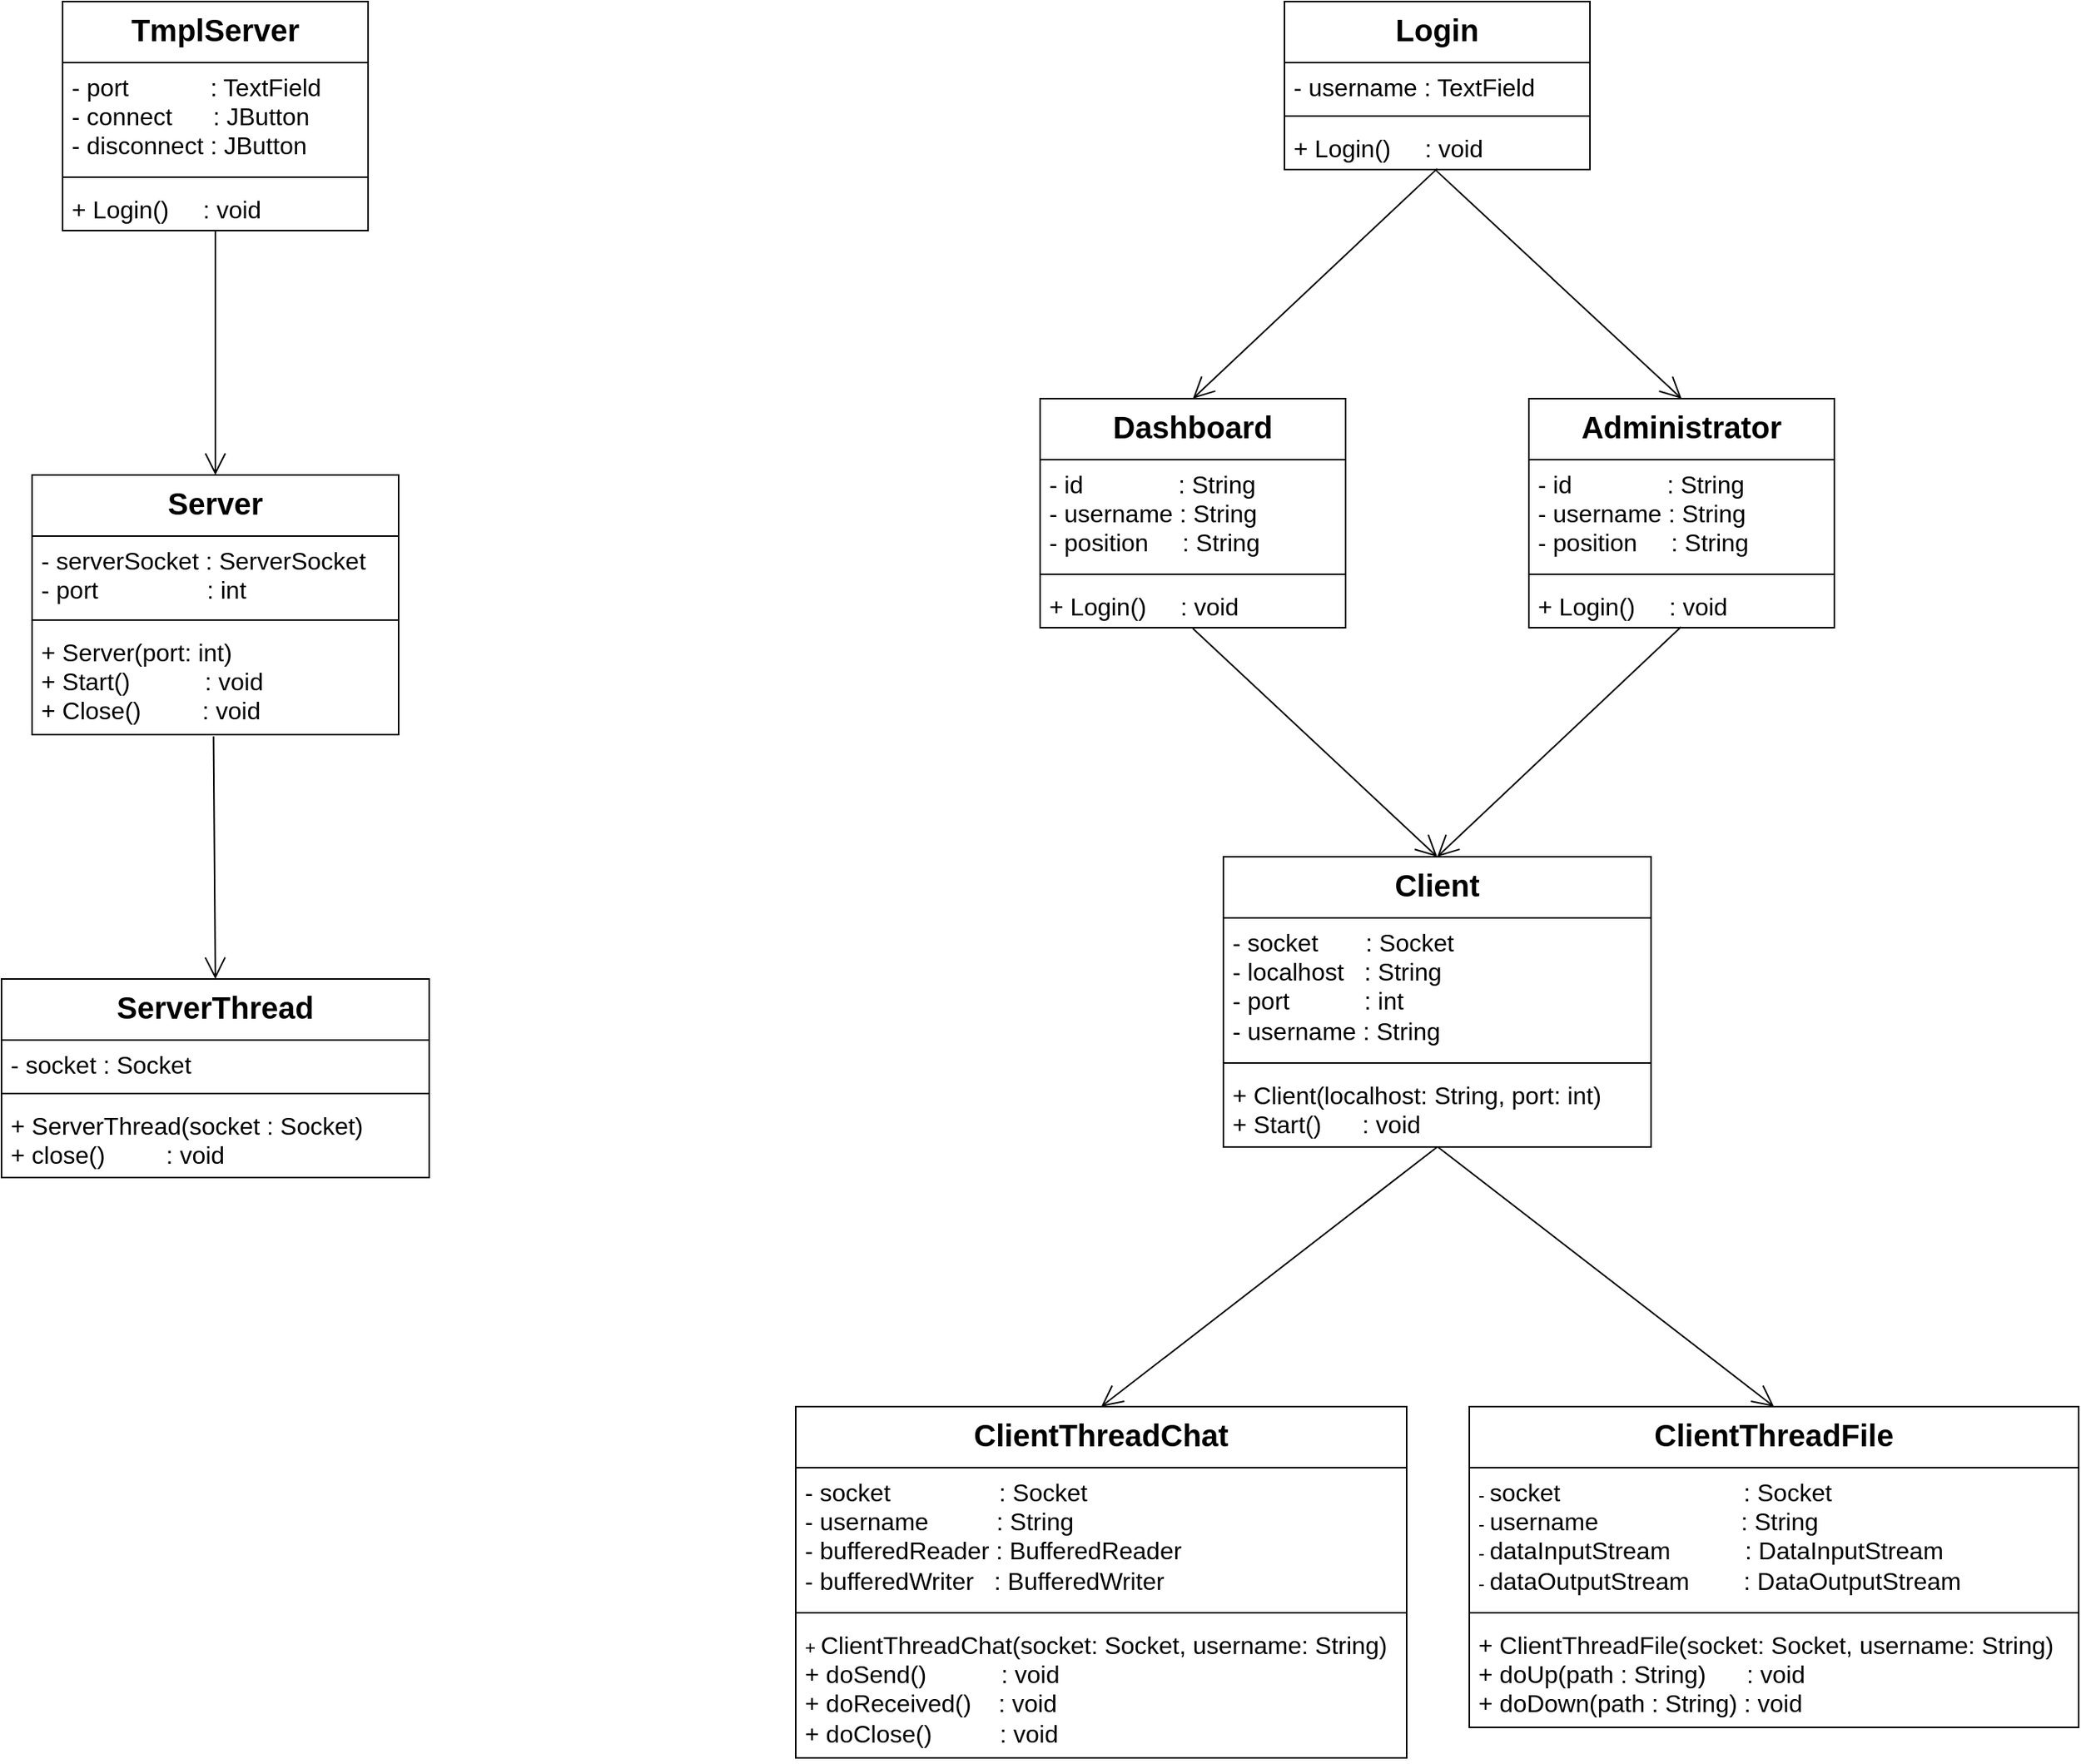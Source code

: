 <mxfile version="21.3.2" type="google">
  <diagram id="C5RBs43oDa-KdzZeNtuy" name="Page-1">
    <mxGraphModel grid="1" page="1" gridSize="10" guides="1" tooltips="1" connect="1" arrows="1" fold="1" pageScale="1" pageWidth="827" pageHeight="1169" math="0" shadow="0">
      <root>
        <mxCell id="WIyWlLk6GJQsqaUBKTNV-0" />
        <mxCell id="WIyWlLk6GJQsqaUBKTNV-1" parent="WIyWlLk6GJQsqaUBKTNV-0" />
        <mxCell id="-CIr8k7pkAFZVgyKMaRs-4" value="&lt;font style=&quot;font-size: 20px;&quot;&gt;Login&lt;/font&gt;" style="swimlane;fontStyle=1;align=center;verticalAlign=top;childLayout=stackLayout;horizontal=1;startSize=40;horizontalStack=0;resizeParent=1;resizeParentMax=0;resizeLast=0;collapsible=1;marginBottom=0;whiteSpace=wrap;html=1;" vertex="1" parent="WIyWlLk6GJQsqaUBKTNV-1">
          <mxGeometry x="1120" y="40" width="200" height="110" as="geometry" />
        </mxCell>
        <mxCell id="-CIr8k7pkAFZVgyKMaRs-5" value="&lt;span style=&quot;font-size: 16px;&quot;&gt;- username : TextField&lt;br&gt;&lt;/span&gt;" style="text;strokeColor=none;fillColor=none;align=left;verticalAlign=top;spacingLeft=4;spacingRight=4;overflow=hidden;rotatable=0;points=[[0,0.5],[1,0.5]];portConstraint=eastwest;whiteSpace=wrap;html=1;" vertex="1" parent="-CIr8k7pkAFZVgyKMaRs-4">
          <mxGeometry y="40" width="200" height="30" as="geometry" />
        </mxCell>
        <mxCell id="-CIr8k7pkAFZVgyKMaRs-6" value="" style="line;strokeWidth=1;fillColor=none;align=left;verticalAlign=middle;spacingTop=-1;spacingLeft=3;spacingRight=3;rotatable=0;labelPosition=right;points=[];portConstraint=eastwest;strokeColor=inherit;" vertex="1" parent="-CIr8k7pkAFZVgyKMaRs-4">
          <mxGeometry y="70" width="200" height="10" as="geometry" />
        </mxCell>
        <mxCell id="-CIr8k7pkAFZVgyKMaRs-7" value="&lt;span style=&quot;font-size: 16px;&quot;&gt;+ Login()&amp;nbsp; &amp;nbsp; &amp;nbsp;: void&lt;/span&gt;" style="text;strokeColor=none;fillColor=none;align=left;verticalAlign=top;spacingLeft=4;spacingRight=4;overflow=hidden;rotatable=0;points=[[0,0.5],[1,0.5]];portConstraint=eastwest;whiteSpace=wrap;html=1;" vertex="1" parent="-CIr8k7pkAFZVgyKMaRs-4">
          <mxGeometry y="80" width="200" height="30" as="geometry" />
        </mxCell>
        <mxCell id="-CIr8k7pkAFZVgyKMaRs-8" value="&lt;font style=&quot;font-size: 20px;&quot;&gt;Client&lt;/font&gt;" style="swimlane;fontStyle=1;align=center;verticalAlign=top;childLayout=stackLayout;horizontal=1;startSize=40;horizontalStack=0;resizeParent=1;resizeParentMax=0;resizeLast=0;collapsible=1;marginBottom=0;whiteSpace=wrap;html=1;" vertex="1" parent="WIyWlLk6GJQsqaUBKTNV-1">
          <mxGeometry x="1080" y="600" width="280" height="190" as="geometry" />
        </mxCell>
        <mxCell id="-CIr8k7pkAFZVgyKMaRs-9" value="&lt;span style=&quot;font-size: 16px;&quot;&gt;- socket&amp;nbsp; &amp;nbsp; &amp;nbsp; &amp;nbsp;: Socket&lt;br&gt;- localhost&amp;nbsp; &amp;nbsp;: String&lt;br&gt;- port&amp;nbsp; &amp;nbsp; &amp;nbsp; &amp;nbsp; &amp;nbsp; &amp;nbsp;: int&amp;nbsp;&lt;br&gt;- username : String&lt;br&gt;&lt;/span&gt;" style="text;strokeColor=none;fillColor=none;align=left;verticalAlign=top;spacingLeft=4;spacingRight=4;overflow=hidden;rotatable=0;points=[[0,0.5],[1,0.5]];portConstraint=eastwest;whiteSpace=wrap;html=1;" vertex="1" parent="-CIr8k7pkAFZVgyKMaRs-8">
          <mxGeometry y="40" width="280" height="90" as="geometry" />
        </mxCell>
        <mxCell id="-CIr8k7pkAFZVgyKMaRs-10" value="" style="line;strokeWidth=1;fillColor=none;align=left;verticalAlign=middle;spacingTop=-1;spacingLeft=3;spacingRight=3;rotatable=0;labelPosition=right;points=[];portConstraint=eastwest;strokeColor=inherit;" vertex="1" parent="-CIr8k7pkAFZVgyKMaRs-8">
          <mxGeometry y="130" width="280" height="10" as="geometry" />
        </mxCell>
        <mxCell id="-CIr8k7pkAFZVgyKMaRs-11" value="&lt;span style=&quot;font-size: 16px;&quot;&gt;+ Client(localhost: String, port: int)&lt;br&gt;+ Start()&amp;nbsp; &amp;nbsp; &amp;nbsp; : void&lt;br&gt;&lt;/span&gt;" style="text;strokeColor=none;fillColor=none;align=left;verticalAlign=top;spacingLeft=4;spacingRight=4;overflow=hidden;rotatable=0;points=[[0,0.5],[1,0.5]];portConstraint=eastwest;whiteSpace=wrap;html=1;" vertex="1" parent="-CIr8k7pkAFZVgyKMaRs-8">
          <mxGeometry y="140" width="280" height="50" as="geometry" />
        </mxCell>
        <mxCell id="-CIr8k7pkAFZVgyKMaRs-12" value="&lt;font style=&quot;font-size: 20px;&quot;&gt;Server&lt;/font&gt;" style="swimlane;fontStyle=1;align=center;verticalAlign=top;childLayout=stackLayout;horizontal=1;startSize=40;horizontalStack=0;resizeParent=1;resizeParentMax=0;resizeLast=0;collapsible=1;marginBottom=0;whiteSpace=wrap;html=1;" vertex="1" parent="WIyWlLk6GJQsqaUBKTNV-1">
          <mxGeometry x="300" y="350" width="240" height="170" as="geometry" />
        </mxCell>
        <mxCell id="-CIr8k7pkAFZVgyKMaRs-13" value="&lt;span style=&quot;font-size: 16px;&quot;&gt;- serverSocket : ServerSocket&amp;nbsp;&lt;br&gt;- port&amp;nbsp; &amp;nbsp; &amp;nbsp; &amp;nbsp; &amp;nbsp; &amp;nbsp; &amp;nbsp; &amp;nbsp; : int&lt;br&gt;&lt;/span&gt;" style="text;strokeColor=none;fillColor=none;align=left;verticalAlign=top;spacingLeft=4;spacingRight=4;overflow=hidden;rotatable=0;points=[[0,0.5],[1,0.5]];portConstraint=eastwest;whiteSpace=wrap;html=1;" vertex="1" parent="-CIr8k7pkAFZVgyKMaRs-12">
          <mxGeometry y="40" width="240" height="50" as="geometry" />
        </mxCell>
        <mxCell id="-CIr8k7pkAFZVgyKMaRs-14" value="" style="line;strokeWidth=1;fillColor=none;align=left;verticalAlign=middle;spacingTop=-1;spacingLeft=3;spacingRight=3;rotatable=0;labelPosition=right;points=[];portConstraint=eastwest;strokeColor=inherit;" vertex="1" parent="-CIr8k7pkAFZVgyKMaRs-12">
          <mxGeometry y="90" width="240" height="10" as="geometry" />
        </mxCell>
        <mxCell id="-CIr8k7pkAFZVgyKMaRs-15" value="&lt;span style=&quot;font-size: 16px;&quot;&gt;+ Server(port: int)&lt;br&gt;+ Start()&amp;nbsp; &amp;nbsp; &amp;nbsp; &amp;nbsp; &amp;nbsp; &amp;nbsp;: void&lt;br&gt;+ Close()&amp;nbsp; &amp;nbsp; &amp;nbsp; &amp;nbsp; &amp;nbsp;: void&lt;br&gt;&lt;/span&gt;" style="text;strokeColor=none;fillColor=none;align=left;verticalAlign=top;spacingLeft=4;spacingRight=4;overflow=hidden;rotatable=0;points=[[0,0.5],[1,0.5]];portConstraint=eastwest;whiteSpace=wrap;html=1;" vertex="1" parent="-CIr8k7pkAFZVgyKMaRs-12">
          <mxGeometry y="100" width="240" height="70" as="geometry" />
        </mxCell>
        <mxCell id="-CIr8k7pkAFZVgyKMaRs-20" value="&lt;font style=&quot;font-size: 20px;&quot;&gt;TmplServer&lt;/font&gt;" style="swimlane;fontStyle=1;align=center;verticalAlign=top;childLayout=stackLayout;horizontal=1;startSize=40;horizontalStack=0;resizeParent=1;resizeParentMax=0;resizeLast=0;collapsible=1;marginBottom=0;whiteSpace=wrap;html=1;" vertex="1" parent="WIyWlLk6GJQsqaUBKTNV-1">
          <mxGeometry x="320" y="40" width="200" height="150" as="geometry" />
        </mxCell>
        <mxCell id="-CIr8k7pkAFZVgyKMaRs-21" value="&lt;span style=&quot;font-size: 16px;&quot;&gt;- port&amp;nbsp; &amp;nbsp; &amp;nbsp; &amp;nbsp; &amp;nbsp; &amp;nbsp; : TextField&lt;br&gt;- connect&amp;nbsp; &amp;nbsp; &amp;nbsp; : JButton&lt;br&gt;- disconnect : JButton&lt;br&gt;&lt;/span&gt;" style="text;strokeColor=none;fillColor=none;align=left;verticalAlign=top;spacingLeft=4;spacingRight=4;overflow=hidden;rotatable=0;points=[[0,0.5],[1,0.5]];portConstraint=eastwest;whiteSpace=wrap;html=1;" vertex="1" parent="-CIr8k7pkAFZVgyKMaRs-20">
          <mxGeometry y="40" width="200" height="70" as="geometry" />
        </mxCell>
        <mxCell id="-CIr8k7pkAFZVgyKMaRs-22" value="" style="line;strokeWidth=1;fillColor=none;align=left;verticalAlign=middle;spacingTop=-1;spacingLeft=3;spacingRight=3;rotatable=0;labelPosition=right;points=[];portConstraint=eastwest;strokeColor=inherit;" vertex="1" parent="-CIr8k7pkAFZVgyKMaRs-20">
          <mxGeometry y="110" width="200" height="10" as="geometry" />
        </mxCell>
        <mxCell id="-CIr8k7pkAFZVgyKMaRs-23" value="&lt;span style=&quot;font-size: 16px;&quot;&gt;+ Login()&amp;nbsp; &amp;nbsp; &amp;nbsp;: void&lt;/span&gt;" style="text;strokeColor=none;fillColor=none;align=left;verticalAlign=top;spacingLeft=4;spacingRight=4;overflow=hidden;rotatable=0;points=[[0,0.5],[1,0.5]];portConstraint=eastwest;whiteSpace=wrap;html=1;" vertex="1" parent="-CIr8k7pkAFZVgyKMaRs-20">
          <mxGeometry y="120" width="200" height="30" as="geometry" />
        </mxCell>
        <mxCell id="-CIr8k7pkAFZVgyKMaRs-24" value="&lt;font style=&quot;font-size: 20px;&quot;&gt;ServerThread&lt;/font&gt;" style="swimlane;fontStyle=1;align=center;verticalAlign=top;childLayout=stackLayout;horizontal=1;startSize=40;horizontalStack=0;resizeParent=1;resizeParentMax=0;resizeLast=0;collapsible=1;marginBottom=0;whiteSpace=wrap;html=1;" vertex="1" parent="WIyWlLk6GJQsqaUBKTNV-1">
          <mxGeometry x="280" y="680" width="280" height="130" as="geometry" />
        </mxCell>
        <mxCell id="-CIr8k7pkAFZVgyKMaRs-25" value="&lt;span style=&quot;font-size: 16px;&quot;&gt;- socket : Socket&amp;nbsp;&lt;br&gt;&lt;/span&gt;" style="text;strokeColor=none;fillColor=none;align=left;verticalAlign=top;spacingLeft=4;spacingRight=4;overflow=hidden;rotatable=0;points=[[0,0.5],[1,0.5]];portConstraint=eastwest;whiteSpace=wrap;html=1;" vertex="1" parent="-CIr8k7pkAFZVgyKMaRs-24">
          <mxGeometry y="40" width="280" height="30" as="geometry" />
        </mxCell>
        <mxCell id="-CIr8k7pkAFZVgyKMaRs-26" value="" style="line;strokeWidth=1;fillColor=none;align=left;verticalAlign=middle;spacingTop=-1;spacingLeft=3;spacingRight=3;rotatable=0;labelPosition=right;points=[];portConstraint=eastwest;strokeColor=inherit;" vertex="1" parent="-CIr8k7pkAFZVgyKMaRs-24">
          <mxGeometry y="70" width="280" height="10" as="geometry" />
        </mxCell>
        <mxCell id="-CIr8k7pkAFZVgyKMaRs-27" value="&lt;span style=&quot;font-size: 16px;&quot;&gt;+ ServerThread(socket : Socket)&lt;br&gt;+ close()&amp;nbsp; &amp;nbsp; &amp;nbsp; &amp;nbsp; &amp;nbsp;: void&lt;br&gt;&lt;/span&gt;" style="text;strokeColor=none;fillColor=none;align=left;verticalAlign=top;spacingLeft=4;spacingRight=4;overflow=hidden;rotatable=0;points=[[0,0.5],[1,0.5]];portConstraint=eastwest;whiteSpace=wrap;html=1;" vertex="1" parent="-CIr8k7pkAFZVgyKMaRs-24">
          <mxGeometry y="80" width="280" height="50" as="geometry" />
        </mxCell>
        <mxCell id="-CIr8k7pkAFZVgyKMaRs-33" value="" style="endArrow=open;endFill=1;endSize=12;html=1;rounded=0;entryX=0.5;entryY=0;entryDx=0;entryDy=0;" edge="1" parent="WIyWlLk6GJQsqaUBKTNV-1" source="-CIr8k7pkAFZVgyKMaRs-23" target="-CIr8k7pkAFZVgyKMaRs-12">
          <mxGeometry width="160" relative="1" as="geometry">
            <mxPoint x="440" y="240" as="sourcePoint" />
            <mxPoint x="620" y="270" as="targetPoint" />
          </mxGeometry>
        </mxCell>
        <mxCell id="-CIr8k7pkAFZVgyKMaRs-37" value="" style="endArrow=open;endFill=1;endSize=12;html=1;rounded=0;entryX=0.5;entryY=0;entryDx=0;entryDy=0;exitX=0.495;exitY=1.016;exitDx=0;exitDy=0;exitPerimeter=0;" edge="1" parent="WIyWlLk6GJQsqaUBKTNV-1" source="-CIr8k7pkAFZVgyKMaRs-15" target="-CIr8k7pkAFZVgyKMaRs-24">
          <mxGeometry width="160" relative="1" as="geometry">
            <mxPoint x="420" y="490" as="sourcePoint" />
            <mxPoint x="640" y="450" as="targetPoint" />
          </mxGeometry>
        </mxCell>
        <mxCell id="-CIr8k7pkAFZVgyKMaRs-42" value="&lt;font style=&quot;font-size: 20px;&quot;&gt;Dashboard&lt;/font&gt;" style="swimlane;fontStyle=1;align=center;verticalAlign=top;childLayout=stackLayout;horizontal=1;startSize=40;horizontalStack=0;resizeParent=1;resizeParentMax=0;resizeLast=0;collapsible=1;marginBottom=0;whiteSpace=wrap;html=1;" vertex="1" parent="WIyWlLk6GJQsqaUBKTNV-1">
          <mxGeometry x="960" y="300" width="200" height="150" as="geometry" />
        </mxCell>
        <mxCell id="-CIr8k7pkAFZVgyKMaRs-43" value="&lt;span style=&quot;font-size: 16px;&quot;&gt;- id&amp;nbsp; &amp;nbsp; &amp;nbsp; &amp;nbsp; &amp;nbsp; &amp;nbsp; &amp;nbsp; : String&lt;br&gt;- username : String&lt;br&gt;- position&amp;nbsp; &amp;nbsp; &amp;nbsp;: String&lt;br&gt;&lt;/span&gt;" style="text;strokeColor=none;fillColor=none;align=left;verticalAlign=top;spacingLeft=4;spacingRight=4;overflow=hidden;rotatable=0;points=[[0,0.5],[1,0.5]];portConstraint=eastwest;whiteSpace=wrap;html=1;" vertex="1" parent="-CIr8k7pkAFZVgyKMaRs-42">
          <mxGeometry y="40" width="200" height="70" as="geometry" />
        </mxCell>
        <mxCell id="-CIr8k7pkAFZVgyKMaRs-44" value="" style="line;strokeWidth=1;fillColor=none;align=left;verticalAlign=middle;spacingTop=-1;spacingLeft=3;spacingRight=3;rotatable=0;labelPosition=right;points=[];portConstraint=eastwest;strokeColor=inherit;" vertex="1" parent="-CIr8k7pkAFZVgyKMaRs-42">
          <mxGeometry y="110" width="200" height="10" as="geometry" />
        </mxCell>
        <mxCell id="-CIr8k7pkAFZVgyKMaRs-45" value="&lt;span style=&quot;font-size: 16px;&quot;&gt;+ Login()&amp;nbsp; &amp;nbsp; &amp;nbsp;: void&lt;/span&gt;" style="text;strokeColor=none;fillColor=none;align=left;verticalAlign=top;spacingLeft=4;spacingRight=4;overflow=hidden;rotatable=0;points=[[0,0.5],[1,0.5]];portConstraint=eastwest;whiteSpace=wrap;html=1;" vertex="1" parent="-CIr8k7pkAFZVgyKMaRs-42">
          <mxGeometry y="120" width="200" height="30" as="geometry" />
        </mxCell>
        <mxCell id="-CIr8k7pkAFZVgyKMaRs-46" value="&lt;font style=&quot;font-size: 20px;&quot;&gt;Administrator&lt;/font&gt;" style="swimlane;fontStyle=1;align=center;verticalAlign=top;childLayout=stackLayout;horizontal=1;startSize=40;horizontalStack=0;resizeParent=1;resizeParentMax=0;resizeLast=0;collapsible=1;marginBottom=0;whiteSpace=wrap;html=1;" vertex="1" parent="WIyWlLk6GJQsqaUBKTNV-1">
          <mxGeometry x="1280" y="300" width="200" height="150" as="geometry" />
        </mxCell>
        <mxCell id="-CIr8k7pkAFZVgyKMaRs-47" value="&lt;span style=&quot;font-size: 16px;&quot;&gt;- id&amp;nbsp; &amp;nbsp; &amp;nbsp; &amp;nbsp; &amp;nbsp; &amp;nbsp; &amp;nbsp; : String&lt;br&gt;- username : String&lt;br&gt;- position&amp;nbsp; &amp;nbsp; &amp;nbsp;: String&lt;br&gt;&lt;/span&gt;" style="text;strokeColor=none;fillColor=none;align=left;verticalAlign=top;spacingLeft=4;spacingRight=4;overflow=hidden;rotatable=0;points=[[0,0.5],[1,0.5]];portConstraint=eastwest;whiteSpace=wrap;html=1;" vertex="1" parent="-CIr8k7pkAFZVgyKMaRs-46">
          <mxGeometry y="40" width="200" height="70" as="geometry" />
        </mxCell>
        <mxCell id="-CIr8k7pkAFZVgyKMaRs-48" value="" style="line;strokeWidth=1;fillColor=none;align=left;verticalAlign=middle;spacingTop=-1;spacingLeft=3;spacingRight=3;rotatable=0;labelPosition=right;points=[];portConstraint=eastwest;strokeColor=inherit;" vertex="1" parent="-CIr8k7pkAFZVgyKMaRs-46">
          <mxGeometry y="110" width="200" height="10" as="geometry" />
        </mxCell>
        <mxCell id="-CIr8k7pkAFZVgyKMaRs-49" value="&lt;span style=&quot;font-size: 16px;&quot;&gt;+ Login()&amp;nbsp; &amp;nbsp; &amp;nbsp;: void&lt;/span&gt;" style="text;strokeColor=none;fillColor=none;align=left;verticalAlign=top;spacingLeft=4;spacingRight=4;overflow=hidden;rotatable=0;points=[[0,0.5],[1,0.5]];portConstraint=eastwest;whiteSpace=wrap;html=1;" vertex="1" parent="-CIr8k7pkAFZVgyKMaRs-46">
          <mxGeometry y="120" width="200" height="30" as="geometry" />
        </mxCell>
        <mxCell id="-CIr8k7pkAFZVgyKMaRs-51" value="&lt;font style=&quot;font-size: 20px;&quot;&gt;ClientThreadChat&lt;/font&gt;" style="swimlane;fontStyle=1;align=center;verticalAlign=top;childLayout=stackLayout;horizontal=1;startSize=40;horizontalStack=0;resizeParent=1;resizeParentMax=0;resizeLast=0;collapsible=1;marginBottom=0;whiteSpace=wrap;html=1;" vertex="1" parent="WIyWlLk6GJQsqaUBKTNV-1">
          <mxGeometry x="800" y="960" width="400" height="230" as="geometry" />
        </mxCell>
        <mxCell id="-CIr8k7pkAFZVgyKMaRs-52" value="&lt;span style=&quot;font-size: 16px;&quot;&gt;- socket&amp;nbsp; &amp;nbsp; &amp;nbsp; &amp;nbsp; &amp;nbsp; &amp;nbsp; &amp;nbsp; &amp;nbsp; : Socket&amp;nbsp;&lt;br&gt;- username&amp;nbsp; &amp;nbsp; &amp;nbsp; &amp;nbsp; &amp;nbsp; : String&lt;br&gt;- bufferedReader : BufferedReader&lt;br&gt;- bufferedWriter&amp;nbsp; &amp;nbsp;: BufferedWriter&lt;br&gt;&lt;/span&gt;" style="text;strokeColor=none;fillColor=none;align=left;verticalAlign=top;spacingLeft=4;spacingRight=4;overflow=hidden;rotatable=0;points=[[0,0.5],[1,0.5]];portConstraint=eastwest;whiteSpace=wrap;html=1;" vertex="1" parent="-CIr8k7pkAFZVgyKMaRs-51">
          <mxGeometry y="40" width="400" height="90" as="geometry" />
        </mxCell>
        <mxCell id="-CIr8k7pkAFZVgyKMaRs-53" value="" style="line;strokeWidth=1;fillColor=none;align=left;verticalAlign=middle;spacingTop=-1;spacingLeft=3;spacingRight=3;rotatable=0;labelPosition=right;points=[];portConstraint=eastwest;strokeColor=inherit;" vertex="1" parent="-CIr8k7pkAFZVgyKMaRs-51">
          <mxGeometry y="130" width="400" height="10" as="geometry" />
        </mxCell>
        <mxCell id="-CIr8k7pkAFZVgyKMaRs-54" value="+&amp;nbsp;&lt;span style=&quot;text-align: center;&quot;&gt;&lt;font style=&quot;font-size: 16px;&quot;&gt;ClientThreadChat(socket: Socket, username: String)&amp;nbsp;&lt;/font&gt;&lt;/span&gt;&lt;span style=&quot;font-size: 16px;&quot;&gt;&lt;br&gt;+ doSend()&amp;nbsp; &amp;nbsp; &amp;nbsp; &amp;nbsp; &amp;nbsp; &amp;nbsp;: void&lt;br&gt;+ doReceived()&amp;nbsp; &amp;nbsp; : void&lt;br&gt;+ doClose()&amp;nbsp; &amp;nbsp; &amp;nbsp; &amp;nbsp; &amp;nbsp; : void&lt;br&gt;&lt;/span&gt;" style="text;strokeColor=none;fillColor=none;align=left;verticalAlign=top;spacingLeft=4;spacingRight=4;overflow=hidden;rotatable=0;points=[[0,0.5],[1,0.5]];portConstraint=eastwest;whiteSpace=wrap;html=1;" vertex="1" parent="-CIr8k7pkAFZVgyKMaRs-51">
          <mxGeometry y="140" width="400" height="90" as="geometry" />
        </mxCell>
        <mxCell id="-CIr8k7pkAFZVgyKMaRs-55" value="&lt;font style=&quot;font-size: 20px;&quot;&gt;ClientThreadFile&lt;/font&gt;" style="swimlane;fontStyle=1;align=center;verticalAlign=top;childLayout=stackLayout;horizontal=1;startSize=40;horizontalStack=0;resizeParent=1;resizeParentMax=0;resizeLast=0;collapsible=1;marginBottom=0;whiteSpace=wrap;html=1;" vertex="1" parent="WIyWlLk6GJQsqaUBKTNV-1">
          <mxGeometry x="1241" y="960" width="399" height="210" as="geometry" />
        </mxCell>
        <mxCell id="-CIr8k7pkAFZVgyKMaRs-56" value="- &lt;font style=&quot;font-size: 16px;&quot;&gt;socket&amp;nbsp; &amp;nbsp; &amp;nbsp; &amp;nbsp; &amp;nbsp; &amp;nbsp; &amp;nbsp; &amp;nbsp; &amp;nbsp; &amp;nbsp; &amp;nbsp; &amp;nbsp; &amp;nbsp; &amp;nbsp;: Socket&lt;br&gt;&lt;/font&gt;- &lt;font style=&quot;font-size: 16px;&quot;&gt;username&amp;nbsp; &amp;nbsp; &amp;nbsp; &amp;nbsp; &amp;nbsp; &amp;nbsp; &amp;nbsp; &amp;nbsp; &amp;nbsp; &amp;nbsp; &amp;nbsp;: String&lt;/font&gt;&lt;br&gt;- &lt;font style=&quot;font-size: 16px;&quot;&gt;data&lt;/font&gt;&lt;font style=&quot;font-size: 16px;&quot;&gt;In&lt;/font&gt;&lt;span style=&quot;font-size: 16px;&quot;&gt;putStream&amp;nbsp; &amp;nbsp; &amp;nbsp; &amp;nbsp; &amp;nbsp; &amp;nbsp;: Data&lt;/span&gt;&lt;font style=&quot;font-size: 16px;&quot;&gt;InputStream&lt;/font&gt;&lt;br&gt;- &lt;font style=&quot;font-size: 16px;&quot;&gt;dataOutputStream&amp;nbsp; &amp;nbsp; &amp;nbsp; &amp;nbsp; : D&lt;/font&gt;&lt;span style=&quot;font-size: 16px;&quot;&gt;ataOutputStream&lt;/span&gt;&lt;span style=&quot;font-size: 16px;&quot;&gt;&lt;br&gt;&lt;/span&gt;" style="text;strokeColor=none;fillColor=none;align=left;verticalAlign=top;spacingLeft=4;spacingRight=4;overflow=hidden;rotatable=0;points=[[0,0.5],[1,0.5]];portConstraint=eastwest;whiteSpace=wrap;html=1;" vertex="1" parent="-CIr8k7pkAFZVgyKMaRs-55">
          <mxGeometry y="40" width="399" height="90" as="geometry" />
        </mxCell>
        <mxCell id="-CIr8k7pkAFZVgyKMaRs-57" value="" style="line;strokeWidth=1;fillColor=none;align=left;verticalAlign=middle;spacingTop=-1;spacingLeft=3;spacingRight=3;rotatable=0;labelPosition=right;points=[];portConstraint=eastwest;strokeColor=inherit;" vertex="1" parent="-CIr8k7pkAFZVgyKMaRs-55">
          <mxGeometry y="130" width="399" height="10" as="geometry" />
        </mxCell>
        <mxCell id="-CIr8k7pkAFZVgyKMaRs-58" value="&lt;font style=&quot;font-size: 16px;&quot;&gt;+&amp;nbsp;&lt;font style=&quot;border-color: var(--border-color); font-size: 16px;&quot;&gt;ClientThreadFile(socket: Socket, username: String)&amp;nbsp;&lt;/font&gt;&lt;span style=&quot;border-color: var(--border-color);&quot;&gt;&lt;br style=&quot;border-color: var(--border-color);&quot;&gt;&lt;/span&gt;+ doUp(path : String)&amp;nbsp; &amp;nbsp; &amp;nbsp; : void&lt;br&gt;+ doDown(path : String) : void&lt;/font&gt;" style="text;strokeColor=none;fillColor=none;align=left;verticalAlign=top;spacingLeft=4;spacingRight=4;overflow=hidden;rotatable=0;points=[[0,0.5],[1,0.5]];portConstraint=eastwest;whiteSpace=wrap;html=1;" vertex="1" parent="-CIr8k7pkAFZVgyKMaRs-55">
          <mxGeometry y="140" width="399" height="70" as="geometry" />
        </mxCell>
        <mxCell id="-CIr8k7pkAFZVgyKMaRs-59" value="" style="endArrow=open;endFill=1;endSize=12;html=1;rounded=0;exitX=0.5;exitY=0.981;exitDx=0;exitDy=0;exitPerimeter=0;entryX=0.5;entryY=0;entryDx=0;entryDy=0;" edge="1" parent="WIyWlLk6GJQsqaUBKTNV-1" source="-CIr8k7pkAFZVgyKMaRs-7" target="-CIr8k7pkAFZVgyKMaRs-42">
          <mxGeometry width="160" relative="1" as="geometry">
            <mxPoint x="740" y="510" as="sourcePoint" />
            <mxPoint x="900" y="510" as="targetPoint" />
          </mxGeometry>
        </mxCell>
        <mxCell id="-CIr8k7pkAFZVgyKMaRs-60" value="" style="endArrow=open;endFill=1;endSize=12;html=1;rounded=0;entryX=0.5;entryY=0;entryDx=0;entryDy=0;exitX=0.496;exitY=1.019;exitDx=0;exitDy=0;exitPerimeter=0;" edge="1" parent="WIyWlLk6GJQsqaUBKTNV-1" source="-CIr8k7pkAFZVgyKMaRs-7" target="-CIr8k7pkAFZVgyKMaRs-46">
          <mxGeometry width="160" relative="1" as="geometry">
            <mxPoint x="1260" y="160" as="sourcePoint" />
            <mxPoint x="900" y="510" as="targetPoint" />
          </mxGeometry>
        </mxCell>
        <mxCell id="-CIr8k7pkAFZVgyKMaRs-61" value="" style="endArrow=open;endFill=1;endSize=12;html=1;rounded=0;entryX=0.5;entryY=0;entryDx=0;entryDy=0;exitX=0.5;exitY=1.015;exitDx=0;exitDy=0;exitPerimeter=0;" edge="1" parent="WIyWlLk6GJQsqaUBKTNV-1" source="-CIr8k7pkAFZVgyKMaRs-45" target="-CIr8k7pkAFZVgyKMaRs-8">
          <mxGeometry width="160" relative="1" as="geometry">
            <mxPoint x="1050" y="490" as="sourcePoint" />
            <mxPoint x="1080" y="640" as="targetPoint" />
          </mxGeometry>
        </mxCell>
        <mxCell id="-CIr8k7pkAFZVgyKMaRs-63" value="" style="endArrow=open;endFill=1;endSize=12;html=1;rounded=0;entryX=0.5;entryY=0;entryDx=0;entryDy=0;exitX=0.498;exitY=0.985;exitDx=0;exitDy=0;exitPerimeter=0;" edge="1" parent="WIyWlLk6GJQsqaUBKTNV-1" source="-CIr8k7pkAFZVgyKMaRs-49" target="-CIr8k7pkAFZVgyKMaRs-8">
          <mxGeometry width="160" relative="1" as="geometry">
            <mxPoint x="1450" y="480" as="sourcePoint" />
            <mxPoint x="1080" y="640" as="targetPoint" />
          </mxGeometry>
        </mxCell>
        <mxCell id="-CIr8k7pkAFZVgyKMaRs-64" value="" style="endArrow=open;endFill=1;endSize=12;html=1;rounded=0;entryX=0.5;entryY=0;entryDx=0;entryDy=0;exitX=0.502;exitY=1.002;exitDx=0;exitDy=0;exitPerimeter=0;" edge="1" parent="WIyWlLk6GJQsqaUBKTNV-1" source="-CIr8k7pkAFZVgyKMaRs-11" target="-CIr8k7pkAFZVgyKMaRs-55">
          <mxGeometry width="160" relative="1" as="geometry">
            <mxPoint x="1270" y="810" as="sourcePoint" />
            <mxPoint x="1310" y="700" as="targetPoint" />
          </mxGeometry>
        </mxCell>
        <mxCell id="-CIr8k7pkAFZVgyKMaRs-65" value="" style="endArrow=open;endFill=1;endSize=12;html=1;rounded=0;entryX=0.5;entryY=0;entryDx=0;entryDy=0;exitX=0.5;exitY=1;exitDx=0;exitDy=0;" edge="1" parent="WIyWlLk6GJQsqaUBKTNV-1" source="-CIr8k7pkAFZVgyKMaRs-8" target="-CIr8k7pkAFZVgyKMaRs-51">
          <mxGeometry width="160" relative="1" as="geometry">
            <mxPoint x="1250" y="810" as="sourcePoint" />
            <mxPoint x="1310" y="700" as="targetPoint" />
          </mxGeometry>
        </mxCell>
      </root>
    </mxGraphModel>
  </diagram>
</mxfile>
